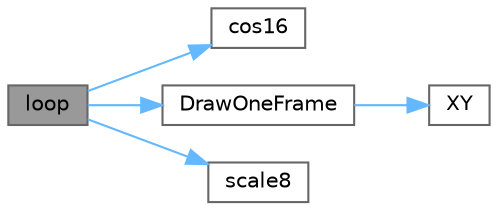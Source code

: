 digraph "loop"
{
 // INTERACTIVE_SVG=YES
 // LATEX_PDF_SIZE
  bgcolor="transparent";
  edge [fontname=Helvetica,fontsize=10,labelfontname=Helvetica,labelfontsize=10];
  node [fontname=Helvetica,fontsize=10,shape=box,height=0.2,width=0.4];
  rankdir="LR";
  Node1 [id="Node000001",label="loop",height=0.2,width=0.4,color="gray40", fillcolor="grey60", style="filled", fontcolor="black",tooltip=" "];
  Node1 -> Node2 [id="edge1_Node000001_Node000002",color="steelblue1",style="solid",tooltip=" "];
  Node2 [id="Node000002",label="cos16",height=0.2,width=0.4,color="grey40", fillcolor="white", style="filled",URL="$d1/ddc/group___trig_ga056952ebed39f55880bb353857b47075.html#ga056952ebed39f55880bb353857b47075",tooltip="Fast 16-bit approximation of cos(x)."];
  Node1 -> Node3 [id="edge2_Node000001_Node000003",color="steelblue1",style="solid",tooltip=" "];
  Node3 [id="Node000003",label="DrawOneFrame",height=0.2,width=0.4,color="grey40", fillcolor="white", style="filled",URL="$d1/de4/_x_y_matrix_8ino_a9526586974056032fe98ca13e908bc73.html#a9526586974056032fe98ca13e908bc73",tooltip=" "];
  Node3 -> Node4 [id="edge3_Node000003_Node000004",color="steelblue1",style="solid",tooltip=" "];
  Node4 [id="Node000004",label="XY",height=0.2,width=0.4,color="grey40", fillcolor="white", style="filled",URL="$da/d2d/colorutils_8cpp_a7aa2d780d14ccc2f3ce3c493e01999eb.html#a7aa2d780d14ccc2f3ce3c493e01999eb",tooltip=" "];
  Node1 -> Node5 [id="edge4_Node000001_Node000005",color="steelblue1",style="solid",tooltip=" "];
  Node5 [id="Node000005",label="scale8",height=0.2,width=0.4,color="grey40", fillcolor="white", style="filled",URL="$d0/da8/group___scaling_gad7535ccda9c92470c4e6ee0265585555.html#gad7535ccda9c92470c4e6ee0265585555",tooltip="Scale one byte by a second one, which is treated as the numerator of a fraction whose denominator is ..."];
}
